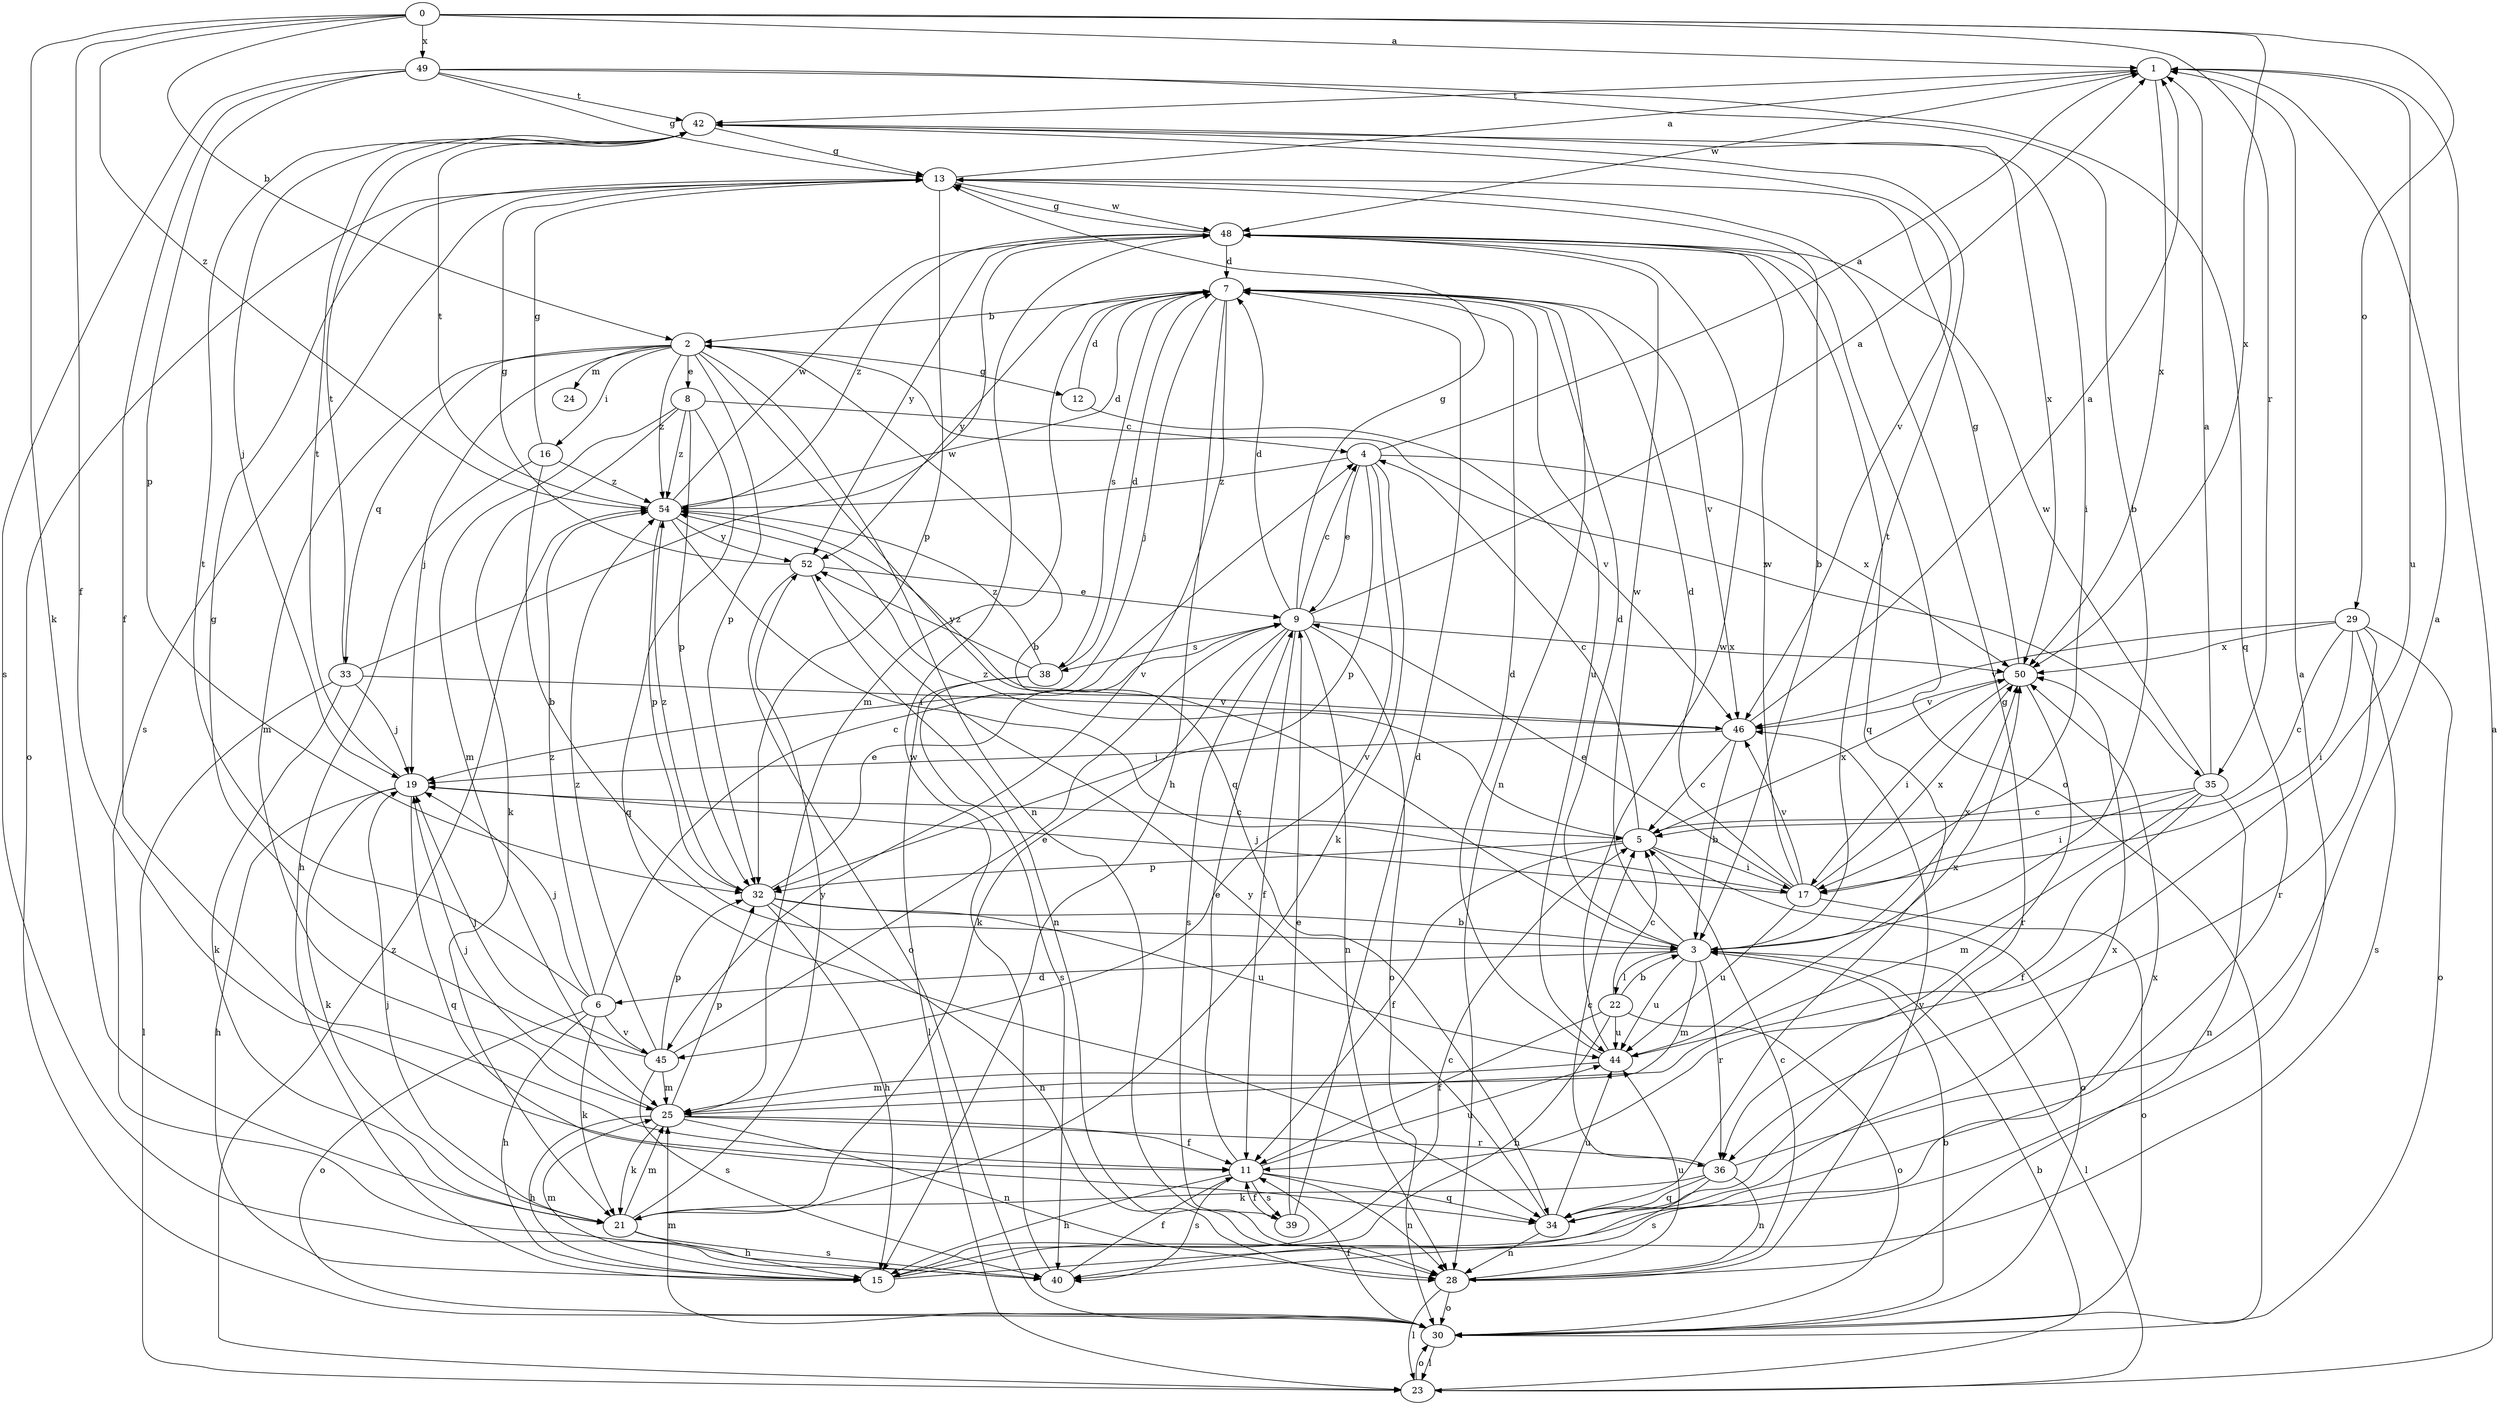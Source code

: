 strict digraph  {
0;
1;
2;
3;
4;
5;
6;
7;
8;
9;
11;
12;
13;
15;
16;
17;
19;
21;
22;
23;
24;
25;
28;
29;
30;
32;
33;
34;
35;
36;
38;
39;
40;
42;
44;
45;
46;
48;
49;
50;
52;
54;
0 -> 1  [label=a];
0 -> 2  [label=b];
0 -> 11  [label=f];
0 -> 21  [label=k];
0 -> 29  [label=o];
0 -> 35  [label=r];
0 -> 49  [label=x];
0 -> 50  [label=x];
0 -> 54  [label=z];
1 -> 42  [label=t];
1 -> 44  [label=u];
1 -> 48  [label=w];
1 -> 50  [label=x];
2 -> 8  [label=e];
2 -> 12  [label=g];
2 -> 16  [label=i];
2 -> 19  [label=j];
2 -> 24  [label=m];
2 -> 25  [label=m];
2 -> 28  [label=n];
2 -> 32  [label=p];
2 -> 33  [label=q];
2 -> 34  [label=q];
2 -> 35  [label=r];
2 -> 54  [label=z];
3 -> 2  [label=b];
3 -> 6  [label=d];
3 -> 7  [label=d];
3 -> 22  [label=l];
3 -> 23  [label=l];
3 -> 25  [label=m];
3 -> 36  [label=r];
3 -> 42  [label=t];
3 -> 44  [label=u];
3 -> 48  [label=w];
3 -> 50  [label=x];
4 -> 1  [label=a];
4 -> 9  [label=e];
4 -> 21  [label=k];
4 -> 32  [label=p];
4 -> 45  [label=v];
4 -> 50  [label=x];
4 -> 54  [label=z];
5 -> 4  [label=c];
5 -> 11  [label=f];
5 -> 17  [label=i];
5 -> 30  [label=o];
5 -> 32  [label=p];
5 -> 50  [label=x];
5 -> 54  [label=z];
6 -> 4  [label=c];
6 -> 15  [label=h];
6 -> 19  [label=j];
6 -> 21  [label=k];
6 -> 30  [label=o];
6 -> 42  [label=t];
6 -> 45  [label=v];
6 -> 54  [label=z];
7 -> 2  [label=b];
7 -> 15  [label=h];
7 -> 19  [label=j];
7 -> 25  [label=m];
7 -> 28  [label=n];
7 -> 38  [label=s];
7 -> 44  [label=u];
7 -> 45  [label=v];
7 -> 46  [label=v];
7 -> 52  [label=y];
8 -> 4  [label=c];
8 -> 21  [label=k];
8 -> 25  [label=m];
8 -> 32  [label=p];
8 -> 34  [label=q];
8 -> 54  [label=z];
9 -> 1  [label=a];
9 -> 4  [label=c];
9 -> 7  [label=d];
9 -> 11  [label=f];
9 -> 13  [label=g];
9 -> 21  [label=k];
9 -> 28  [label=n];
9 -> 30  [label=o];
9 -> 38  [label=s];
9 -> 39  [label=s];
9 -> 50  [label=x];
11 -> 9  [label=e];
11 -> 15  [label=h];
11 -> 28  [label=n];
11 -> 34  [label=q];
11 -> 39  [label=s];
11 -> 40  [label=s];
11 -> 44  [label=u];
12 -> 7  [label=d];
12 -> 46  [label=v];
13 -> 1  [label=a];
13 -> 3  [label=b];
13 -> 30  [label=o];
13 -> 32  [label=p];
13 -> 40  [label=s];
13 -> 48  [label=w];
15 -> 1  [label=a];
15 -> 5  [label=c];
15 -> 25  [label=m];
15 -> 50  [label=x];
16 -> 3  [label=b];
16 -> 13  [label=g];
16 -> 15  [label=h];
16 -> 54  [label=z];
17 -> 7  [label=d];
17 -> 9  [label=e];
17 -> 19  [label=j];
17 -> 30  [label=o];
17 -> 44  [label=u];
17 -> 46  [label=v];
17 -> 48  [label=w];
17 -> 50  [label=x];
19 -> 5  [label=c];
19 -> 15  [label=h];
19 -> 21  [label=k];
19 -> 34  [label=q];
19 -> 42  [label=t];
21 -> 15  [label=h];
21 -> 19  [label=j];
21 -> 25  [label=m];
21 -> 40  [label=s];
21 -> 52  [label=y];
22 -> 3  [label=b];
22 -> 5  [label=c];
22 -> 11  [label=f];
22 -> 15  [label=h];
22 -> 30  [label=o];
22 -> 44  [label=u];
23 -> 1  [label=a];
23 -> 3  [label=b];
23 -> 30  [label=o];
23 -> 54  [label=z];
25 -> 11  [label=f];
25 -> 15  [label=h];
25 -> 19  [label=j];
25 -> 21  [label=k];
25 -> 28  [label=n];
25 -> 32  [label=p];
25 -> 36  [label=r];
28 -> 5  [label=c];
28 -> 23  [label=l];
28 -> 30  [label=o];
28 -> 44  [label=u];
28 -> 46  [label=v];
29 -> 5  [label=c];
29 -> 17  [label=i];
29 -> 30  [label=o];
29 -> 36  [label=r];
29 -> 40  [label=s];
29 -> 46  [label=v];
29 -> 50  [label=x];
30 -> 3  [label=b];
30 -> 11  [label=f];
30 -> 23  [label=l];
30 -> 25  [label=m];
32 -> 3  [label=b];
32 -> 9  [label=e];
32 -> 15  [label=h];
32 -> 28  [label=n];
32 -> 44  [label=u];
32 -> 54  [label=z];
33 -> 19  [label=j];
33 -> 21  [label=k];
33 -> 23  [label=l];
33 -> 42  [label=t];
33 -> 46  [label=v];
33 -> 48  [label=w];
34 -> 13  [label=g];
34 -> 28  [label=n];
34 -> 44  [label=u];
34 -> 50  [label=x];
34 -> 52  [label=y];
35 -> 1  [label=a];
35 -> 5  [label=c];
35 -> 11  [label=f];
35 -> 17  [label=i];
35 -> 25  [label=m];
35 -> 28  [label=n];
35 -> 48  [label=w];
36 -> 1  [label=a];
36 -> 5  [label=c];
36 -> 21  [label=k];
36 -> 28  [label=n];
36 -> 34  [label=q];
36 -> 40  [label=s];
38 -> 7  [label=d];
38 -> 23  [label=l];
38 -> 40  [label=s];
38 -> 52  [label=y];
38 -> 54  [label=z];
39 -> 7  [label=d];
39 -> 9  [label=e];
39 -> 11  [label=f];
40 -> 11  [label=f];
40 -> 48  [label=w];
42 -> 13  [label=g];
42 -> 17  [label=i];
42 -> 19  [label=j];
42 -> 46  [label=v];
42 -> 50  [label=x];
44 -> 7  [label=d];
44 -> 25  [label=m];
44 -> 48  [label=w];
44 -> 50  [label=x];
45 -> 9  [label=e];
45 -> 13  [label=g];
45 -> 19  [label=j];
45 -> 25  [label=m];
45 -> 32  [label=p];
45 -> 40  [label=s];
45 -> 54  [label=z];
46 -> 1  [label=a];
46 -> 3  [label=b];
46 -> 5  [label=c];
46 -> 19  [label=j];
46 -> 54  [label=z];
48 -> 7  [label=d];
48 -> 13  [label=g];
48 -> 30  [label=o];
48 -> 34  [label=q];
48 -> 52  [label=y];
48 -> 54  [label=z];
49 -> 3  [label=b];
49 -> 11  [label=f];
49 -> 13  [label=g];
49 -> 32  [label=p];
49 -> 34  [label=q];
49 -> 40  [label=s];
49 -> 42  [label=t];
50 -> 13  [label=g];
50 -> 17  [label=i];
50 -> 36  [label=r];
50 -> 46  [label=v];
52 -> 9  [label=e];
52 -> 13  [label=g];
52 -> 28  [label=n];
52 -> 30  [label=o];
54 -> 7  [label=d];
54 -> 17  [label=i];
54 -> 32  [label=p];
54 -> 42  [label=t];
54 -> 48  [label=w];
54 -> 52  [label=y];
}
